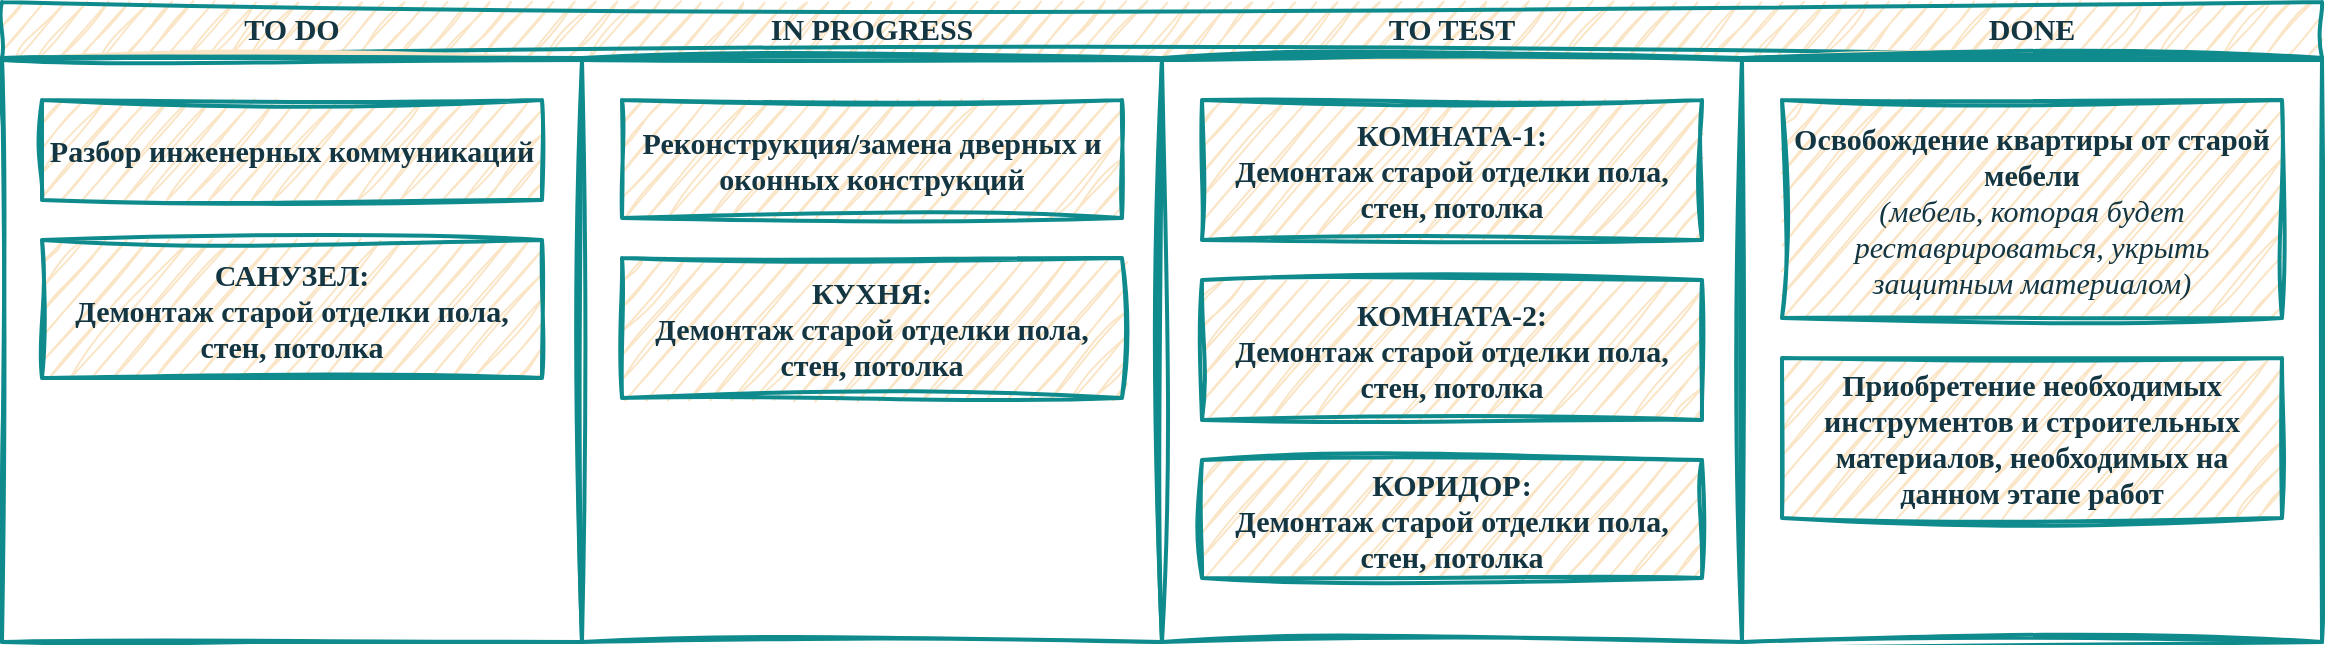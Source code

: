 <mxfile version="22.1.18" type="device">
  <diagram id="wFE0QG_FPsp0jaGvCLVb" name="Page-1">
    <mxGraphModel dx="1309" dy="973" grid="0" gridSize="10" guides="1" tooltips="1" connect="1" arrows="1" fold="1" page="0" pageScale="1" pageWidth="250" pageHeight="200" background="none" math="0" shadow="0">
      <root>
        <mxCell id="0" />
        <mxCell id="1" parent="0" />
        <mxCell id="_5mSTuPxr-ZiKRkBDSY7-1" value="" style="swimlane;fontStyle=2;childLayout=stackLayout;horizontal=1;startSize=28;horizontalStack=1;resizeParent=1;resizeParentMax=0;resizeLast=0;collapsible=0;marginBottom=0;swimlaneFillColor=none;fontFamily=Permanent Marker;fontSize=16;points=[];verticalAlign=top;stackBorder=0;resizable=1;strokeWidth=2;disableMultiStroke=1;labelBackgroundColor=none;flipH=0;aspect=fixed;sketch=1;curveFitting=1;jiggle=2;rounded=0;fillColor=#FAE5C7;strokeColor=#0F8B8D;fontColor=#143642;" parent="1" vertex="1">
          <mxGeometry x="45" y="250" width="1160" height="320" as="geometry" />
        </mxCell>
        <object label="TO DO" status="New" id="2K2H5he0DDkb4sWrrgm0-7">
          <mxCell style="swimlane;strokeWidth=2;fontFamily=Permanent Marker;html=0;startSize=1;verticalAlign=bottom;spacingBottom=5;points=[];childLayout=stackLayout;stackBorder=20;stackSpacing=20;resizeLast=0;resizeParent=1;horizontalStack=0;collapsible=0;fillStyle=solid;swimlaneLine=1;glass=0;shadow=0;fontSize=15;labelBackgroundColor=none;sketch=1;curveFitting=1;jiggle=2;rounded=0;fillColor=#FAE5C7;strokeColor=#0F8B8D;fontColor=#143642;" vertex="1" parent="_5mSTuPxr-ZiKRkBDSY7-1">
            <mxGeometry y="28" width="290" height="292" as="geometry" />
          </mxCell>
        </object>
        <object label="Разбор инженерных коммуникаций" placeholders="1" id="2K2H5he0DDkb4sWrrgm0-17">
          <mxCell style="whiteSpace=wrap;html=1;strokeWidth=2;fontStyle=1;spacingTop=0;rounded=0;arcSize=9;points=[];fontFamily=Permanent Marker;hachureGap=8;fillWeight=1;glass=0;imageAspect=1;recursiveResize=1;fontSize=15;labelBackgroundColor=none;sketch=1;curveFitting=1;jiggle=2;fillColor=#FAE5C7;strokeColor=#0F8B8D;fontColor=#143642;" vertex="1" parent="2K2H5he0DDkb4sWrrgm0-7">
            <mxGeometry x="20" y="21" width="250" height="50" as="geometry" />
          </mxCell>
        </object>
        <object label="&lt;font style=&quot;font-size: 15px;&quot;&gt;САНУЗЕЛ:&lt;br style=&quot;font-size: 15px;&quot;&gt;Демонтаж старой отделки пола, стен, потолка&lt;br style=&quot;font-size: 15px;&quot;&gt;&lt;/font&gt;" placeholders="1" id="2K2H5he0DDkb4sWrrgm0-22">
          <mxCell style="whiteSpace=wrap;html=1;strokeWidth=2;fontStyle=1;spacingTop=0;rounded=0;arcSize=9;points=[];fontFamily=Permanent Marker;hachureGap=8;fillWeight=1;glass=0;imageAspect=1;recursiveResize=1;fontSize=15;labelBackgroundColor=none;sketch=1;curveFitting=1;jiggle=2;fillColor=#FAE5C7;strokeColor=#0F8B8D;fontColor=#143642;" vertex="1" parent="2K2H5he0DDkb4sWrrgm0-7">
            <mxGeometry x="20" y="91" width="250" height="69" as="geometry" />
          </mxCell>
        </object>
        <object label="IN PROGRESS" status="New" id="_5mSTuPxr-ZiKRkBDSY7-2">
          <mxCell style="swimlane;strokeWidth=2;fontFamily=Permanent Marker;html=0;startSize=1;verticalAlign=bottom;spacingBottom=5;points=[];childLayout=stackLayout;stackBorder=20;stackSpacing=20;resizeLast=0;resizeParent=1;horizontalStack=0;collapsible=0;fillStyle=solid;rounded=0;fontSize=15;labelBackgroundColor=none;sketch=1;curveFitting=1;jiggle=2;fillColor=#FAE5C7;strokeColor=#0F8B8D;fontColor=#143642;" parent="_5mSTuPxr-ZiKRkBDSY7-1" vertex="1">
            <mxGeometry x="290" y="28" width="290" height="292" as="geometry" />
          </mxCell>
        </object>
        <object label="Реконструкция/замена дверных и оконных конструкций" placeholders="1" id="2K2H5he0DDkb4sWrrgm0-18">
          <mxCell style="whiteSpace=wrap;html=1;strokeWidth=2;fontStyle=1;spacingTop=0;rounded=0;arcSize=9;points=[];fontFamily=Permanent Marker;hachureGap=8;fillWeight=1;glass=0;imageAspect=1;recursiveResize=1;fontSize=15;labelBackgroundColor=none;sketch=1;curveFitting=1;jiggle=2;fillColor=#FAE5C7;strokeColor=#0F8B8D;fontColor=#143642;" vertex="1" parent="_5mSTuPxr-ZiKRkBDSY7-2">
            <mxGeometry x="20" y="21" width="250" height="59" as="geometry" />
          </mxCell>
        </object>
        <object label="&lt;font style=&quot;font-size: 15px;&quot;&gt;КУХНЯ:&lt;br style=&quot;font-size: 15px;&quot;&gt;Демонтаж старой отделки пола, стен, потолка&lt;br style=&quot;font-size: 15px;&quot;&gt;&lt;/font&gt;" placeholders="1" id="2K2H5he0DDkb4sWrrgm0-27">
          <mxCell style="whiteSpace=wrap;html=1;strokeWidth=2;fontStyle=1;spacingTop=0;rounded=0;arcSize=9;points=[];fontFamily=Permanent Marker;hachureGap=8;fillWeight=1;glass=0;imageAspect=1;recursiveResize=1;fontSize=15;fillStyle=auto;shadow=0;labelBackgroundColor=none;sketch=1;curveFitting=1;jiggle=2;fillColor=#FAE5C7;strokeColor=#0F8B8D;fontColor=#143642;" vertex="1" parent="_5mSTuPxr-ZiKRkBDSY7-2">
            <mxGeometry x="20" y="100" width="250" height="70" as="geometry" />
          </mxCell>
        </object>
        <object label="TO TEST" status="In progress" id="_5mSTuPxr-ZiKRkBDSY7-6">
          <mxCell style="swimlane;strokeWidth=2;fontFamily=Permanent Marker;html=0;startSize=1;verticalAlign=bottom;spacingBottom=5;points=[];childLayout=stackLayout;stackBorder=20;stackSpacing=20;resizeLast=0;resizeParent=1;horizontalStack=0;collapsible=0;fillStyle=solid;fontSize=15;labelBackgroundColor=none;sketch=1;curveFitting=1;jiggle=2;rounded=0;fillColor=#FAE5C7;strokeColor=#0F8B8D;fontColor=#143642;" parent="_5mSTuPxr-ZiKRkBDSY7-1" vertex="1">
            <mxGeometry x="580" y="28" width="290" height="292" as="geometry" />
          </mxCell>
        </object>
        <object label="&lt;font style=&quot;font-size: 15px;&quot;&gt;КОМНАТА-1:&lt;br style=&quot;font-size: 15px;&quot;&gt;Демонтаж старой отделки пола, стен, потолка&lt;br style=&quot;font-size: 15px;&quot;&gt;&lt;/font&gt;" placeholders="1" id="2K2H5he0DDkb4sWrrgm0-29">
          <mxCell style="whiteSpace=wrap;html=1;strokeWidth=2;fontStyle=1;spacingTop=0;rounded=0;arcSize=9;points=[];fontFamily=Permanent Marker;hachureGap=8;fillWeight=1;glass=0;imageAspect=1;recursiveResize=1;fontSize=15;fillStyle=auto;shadow=0;labelBackgroundColor=none;sketch=1;curveFitting=1;jiggle=2;fillColor=#FAE5C7;strokeColor=#0F8B8D;fontColor=#143642;" vertex="1" parent="_5mSTuPxr-ZiKRkBDSY7-6">
            <mxGeometry x="20" y="21" width="250" height="70" as="geometry" />
          </mxCell>
        </object>
        <object label="&lt;font style=&quot;font-size: 15px;&quot;&gt;КОМНАТА-2:&lt;br style=&quot;font-size: 15px;&quot;&gt;Демонтаж старой отделки пола, стен, потолка&lt;br style=&quot;font-size: 15px;&quot;&gt;&lt;/font&gt;" placeholders="1" id="2K2H5he0DDkb4sWrrgm0-28">
          <mxCell style="whiteSpace=wrap;html=1;strokeWidth=2;fontStyle=1;spacingTop=0;rounded=0;arcSize=9;points=[];fontFamily=Permanent Marker;hachureGap=8;fillWeight=1;glass=0;imageAspect=1;recursiveResize=1;fontSize=15;fillStyle=auto;shadow=0;labelBackgroundColor=none;sketch=1;curveFitting=1;jiggle=2;fillColor=#FAE5C7;strokeColor=#0F8B8D;fontColor=#143642;" vertex="1" parent="_5mSTuPxr-ZiKRkBDSY7-6">
            <mxGeometry x="20" y="111" width="250" height="70" as="geometry" />
          </mxCell>
        </object>
        <object label="&lt;font style=&quot;font-size: 15px;&quot;&gt;КОРИДОР:&lt;br style=&quot;font-size: 15px;&quot;&gt;Демонтаж старой отделки пола, стен, потолка&lt;br style=&quot;font-size: 15px;&quot;&gt;&lt;/font&gt;" placeholders="1" id="2K2H5he0DDkb4sWrrgm0-25">
          <mxCell style="whiteSpace=wrap;html=1;strokeWidth=2;fontStyle=1;spacingTop=0;rounded=0;arcSize=9;points=[];fontFamily=Permanent Marker;hachureGap=8;fillWeight=1;glass=0;imageAspect=1;recursiveResize=1;fontSize=15;labelBackgroundColor=none;sketch=1;curveFitting=1;jiggle=2;fillColor=#FAE5C7;strokeColor=#0F8B8D;fontColor=#143642;" vertex="1" parent="_5mSTuPxr-ZiKRkBDSY7-6">
            <mxGeometry x="20" y="201" width="250" height="59" as="geometry" />
          </mxCell>
        </object>
        <object label="DONE" status="Completed" id="_5mSTuPxr-ZiKRkBDSY7-9">
          <mxCell style="swimlane;strokeWidth=2;fontFamily=Permanent Marker;html=0;startSize=1;verticalAlign=bottom;spacingBottom=5;points=[];childLayout=stackLayout;stackBorder=20;stackSpacing=20;resizeLast=0;resizeParent=1;horizontalStack=0;collapsible=0;fillStyle=solid;fontSize=15;labelBackgroundColor=none;sketch=1;curveFitting=1;jiggle=2;rounded=0;fillColor=#FAE5C7;strokeColor=#0F8B8D;fontColor=#143642;" parent="_5mSTuPxr-ZiKRkBDSY7-1" vertex="1">
            <mxGeometry x="870" y="28" width="290" height="292" as="geometry" />
          </mxCell>
        </object>
        <object label="&lt;font style=&quot;font-size: 15px;&quot;&gt;Освобождение квартиры от старой мебели&lt;br style=&quot;font-size: 15px;&quot;&gt;&lt;/font&gt;&lt;font style=&quot;font-weight: normal; font-style: italic; font-size: 15px;&quot;&gt;(мебель, которая будет реставрироваться, укрыть защитным материалом)&lt;/font&gt;" placeholders="1" id="2K2H5he0DDkb4sWrrgm0-26">
          <mxCell style="whiteSpace=wrap;html=1;strokeWidth=2;fontStyle=1;spacingTop=0;rounded=0;arcSize=9;points=[];fontFamily=Permanent Marker;hachureGap=8;fillWeight=1;glass=0;imageAspect=1;recursiveResize=1;fontSize=15;fillStyle=auto;shadow=0;labelBackgroundColor=none;sketch=1;curveFitting=1;jiggle=2;fillColor=#FAE5C7;strokeColor=#0F8B8D;fontColor=#143642;" vertex="1" parent="_5mSTuPxr-ZiKRkBDSY7-9">
            <mxGeometry x="20" y="21" width="250" height="109" as="geometry" />
          </mxCell>
        </object>
        <object label="Приобретение необходимых инструментов и строительных материалов, необходимых на данном этапе работ" placeholders="1" id="2K2H5he0DDkb4sWrrgm0-33">
          <mxCell style="whiteSpace=wrap;html=1;strokeWidth=2;fontStyle=1;spacingTop=0;rounded=0;arcSize=9;points=[];fontFamily=Permanent Marker;hachureGap=8;fillWeight=1;glass=0;imageAspect=1;recursiveResize=1;fontSize=15;fillStyle=auto;shadow=0;labelBackgroundColor=none;sketch=1;curveFitting=1;jiggle=2;fillColor=#FAE5C7;strokeColor=#0F8B8D;fontColor=#143642;" vertex="1" parent="_5mSTuPxr-ZiKRkBDSY7-9">
            <mxGeometry x="20" y="150" width="250" height="80" as="geometry" />
          </mxCell>
        </object>
      </root>
    </mxGraphModel>
  </diagram>
</mxfile>

